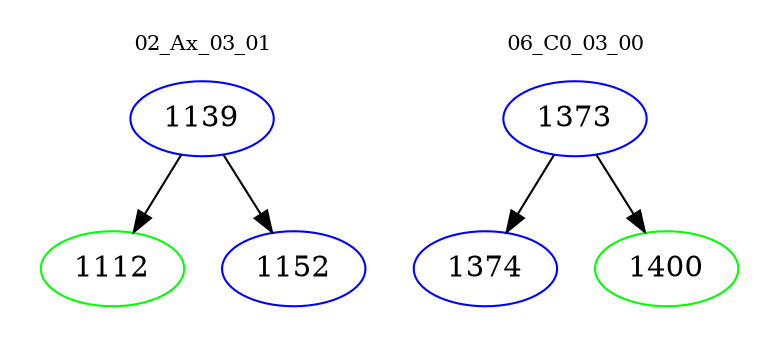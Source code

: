 digraph{
subgraph cluster_0 {
color = white
label = "02_Ax_03_01";
fontsize=10;
T0_1139 [label="1139", color="blue"]
T0_1139 -> T0_1112 [color="black"]
T0_1112 [label="1112", color="green"]
T0_1139 -> T0_1152 [color="black"]
T0_1152 [label="1152", color="blue"]
}
subgraph cluster_1 {
color = white
label = "06_C0_03_00";
fontsize=10;
T1_1373 [label="1373", color="blue"]
T1_1373 -> T1_1374 [color="black"]
T1_1374 [label="1374", color="blue"]
T1_1373 -> T1_1400 [color="black"]
T1_1400 [label="1400", color="green"]
}
}
